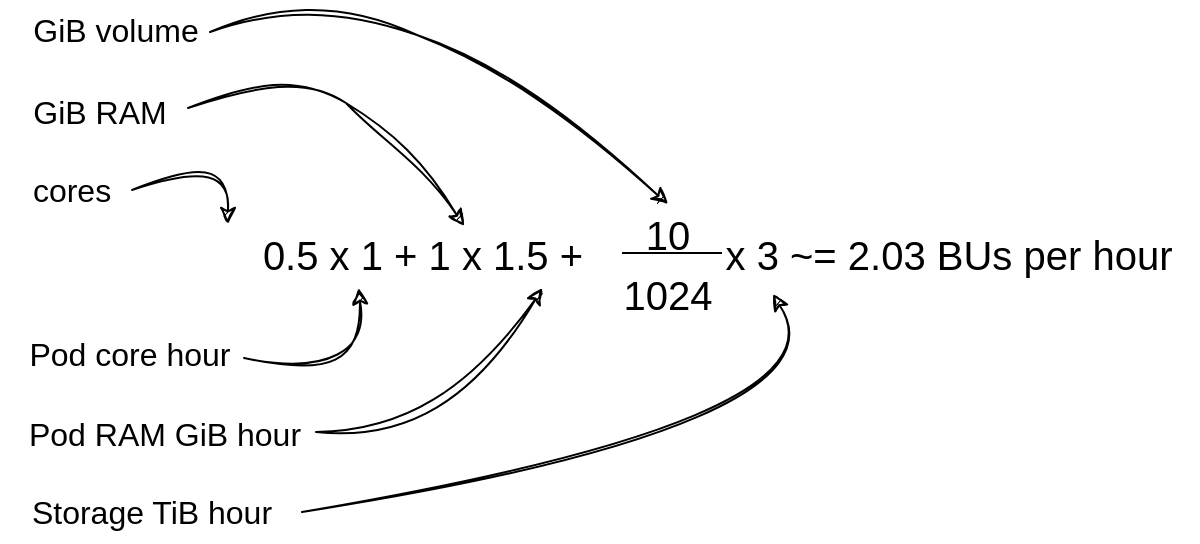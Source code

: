 <mxfile version="24.2.8" type="device">
  <diagram name="Page-1" id="nPhEMIKJ8trP1odD_Ibm">
    <mxGraphModel dx="1364" dy="688" grid="1" gridSize="10" guides="1" tooltips="1" connect="1" arrows="1" fold="1" page="1" pageScale="1" pageWidth="850" pageHeight="1100" math="0" shadow="0">
      <root>
        <mxCell id="0" />
        <mxCell id="1" parent="0" />
        <mxCell id="pjsbcFSUHYRexGqAVGd9-38" value="" style="curved=1;endArrow=classic;html=1;rounded=0;exitX=1;exitY=0.5;exitDx=0;exitDy=0;entryX=0;entryY=0;entryDx=0;entryDy=0;sketch=1;curveFitting=1;jiggle=2;" edge="1" parent="1" source="pjsbcFSUHYRexGqAVGd9-11" target="pjsbcFSUHYRexGqAVGd9-1">
          <mxGeometry width="50" height="50" relative="1" as="geometry">
            <mxPoint x="131" y="240" as="sourcePoint" />
            <mxPoint x="181" y="290" as="targetPoint" />
            <Array as="points">
              <mxPoint x="140" y="250" />
            </Array>
          </mxGeometry>
        </mxCell>
        <mxCell id="pjsbcFSUHYRexGqAVGd9-1" value="&lt;font style=&quot;font-size: 20px;&quot;&gt;0.5 x 1 + 1 x 1.5 +&lt;/font&gt;" style="text;html=1;align=center;verticalAlign=middle;whiteSpace=wrap;rounded=0;" vertex="1" parent="1">
          <mxGeometry x="140" y="290" width="195" height="30" as="geometry" />
        </mxCell>
        <mxCell id="pjsbcFSUHYRexGqAVGd9-2" value="&lt;font style=&quot;font-size: 20px;&quot;&gt;10&lt;/font&gt;" style="text;html=1;align=center;verticalAlign=middle;whiteSpace=wrap;rounded=0;" vertex="1" parent="1">
          <mxGeometry x="330" y="280" width="60" height="30" as="geometry" />
        </mxCell>
        <mxCell id="pjsbcFSUHYRexGqAVGd9-3" value="&lt;font style=&quot;font-size: 20px;&quot;&gt;1024&lt;/font&gt;" style="text;html=1;align=center;verticalAlign=middle;whiteSpace=wrap;rounded=0;" vertex="1" parent="1">
          <mxGeometry x="330" y="310" width="60" height="30" as="geometry" />
        </mxCell>
        <mxCell id="pjsbcFSUHYRexGqAVGd9-6" value="" style="endArrow=none;html=1;rounded=0;" edge="1" parent="1">
          <mxGeometry width="50" height="50" relative="1" as="geometry">
            <mxPoint x="337" y="304.5" as="sourcePoint" />
            <mxPoint x="387" y="304.5" as="targetPoint" />
            <Array as="points">
              <mxPoint x="367" y="304.5" />
            </Array>
          </mxGeometry>
        </mxCell>
        <mxCell id="pjsbcFSUHYRexGqAVGd9-10" value="&lt;font style=&quot;font-size: 20px;&quot;&gt;x 3 ~= 2.03 BUs per hour&lt;br&gt;&lt;/font&gt;" style="text;html=1;align=center;verticalAlign=middle;resizable=0;points=[];autosize=1;strokeColor=none;fillColor=none;" vertex="1" parent="1">
          <mxGeometry x="375" y="285" width="250" height="40" as="geometry" />
        </mxCell>
        <mxCell id="pjsbcFSUHYRexGqAVGd9-11" value="&lt;font style=&quot;font-size: 16px;&quot;&gt;cores&lt;/font&gt;" style="text;html=1;align=center;verticalAlign=middle;whiteSpace=wrap;rounded=0;" vertex="1" parent="1">
          <mxGeometry x="32" y="258" width="60" height="30" as="geometry" />
        </mxCell>
        <mxCell id="pjsbcFSUHYRexGqAVGd9-13" value="&lt;font style=&quot;font-size: 16px;&quot;&gt;Storage TiB hour&lt;/font&gt;" style="text;html=1;align=center;verticalAlign=middle;whiteSpace=wrap;rounded=0;" vertex="1" parent="1">
          <mxGeometry x="27" y="419" width="150" height="30" as="geometry" />
        </mxCell>
        <mxCell id="pjsbcFSUHYRexGqAVGd9-14" value="&lt;font style=&quot;font-size: 16px;&quot;&gt;Pod RAM GiB hour&lt;/font&gt;" style="text;html=1;align=center;verticalAlign=middle;whiteSpace=wrap;rounded=0;" vertex="1" parent="1">
          <mxGeometry x="36" y="380" width="145" height="30" as="geometry" />
        </mxCell>
        <mxCell id="pjsbcFSUHYRexGqAVGd9-15" value="&lt;font style=&quot;font-size: 16px;&quot;&gt;Pod core hour&lt;/font&gt;" style="text;html=1;align=center;verticalAlign=middle;whiteSpace=wrap;rounded=0;" vertex="1" parent="1">
          <mxGeometry x="36" y="340" width="110" height="30" as="geometry" />
        </mxCell>
        <mxCell id="pjsbcFSUHYRexGqAVGd9-16" value="&lt;font style=&quot;font-size: 16px;&quot;&gt;GiB volume&lt;/font&gt;" style="text;html=1;align=center;verticalAlign=middle;whiteSpace=wrap;rounded=0;" vertex="1" parent="1">
          <mxGeometry x="34" y="178" width="100" height="30" as="geometry" />
        </mxCell>
        <mxCell id="pjsbcFSUHYRexGqAVGd9-17" value="&lt;font style=&quot;font-size: 16px;&quot;&gt;GiB RAM&lt;/font&gt;" style="text;html=1;align=center;verticalAlign=middle;whiteSpace=wrap;rounded=0;" vertex="1" parent="1">
          <mxGeometry x="26" y="219" width="100" height="30" as="geometry" />
        </mxCell>
        <mxCell id="pjsbcFSUHYRexGqAVGd9-34" value="" style="curved=1;endArrow=classic;html=1;rounded=0;strokeColor=none;targetPerimeterSpacing=0;sourcePerimeterSpacing=0;strokeWidth=5;sketch=1;curveFitting=1;jiggle=2;" edge="1" parent="1">
          <mxGeometry width="50" height="50" relative="1" as="geometry">
            <mxPoint x="157" y="374" as="sourcePoint" />
            <mxPoint x="207" y="324" as="targetPoint" />
            <Array as="points">
              <mxPoint x="207" y="374" />
              <mxPoint x="157" y="324" />
            </Array>
          </mxGeometry>
        </mxCell>
        <mxCell id="pjsbcFSUHYRexGqAVGd9-35" value="" style="curved=1;endArrow=classic;html=1;rounded=0;entryX=0.335;entryY=1.067;entryDx=0;entryDy=0;entryPerimeter=0;sketch=1;curveFitting=1;jiggle=2;" edge="1" parent="1" target="pjsbcFSUHYRexGqAVGd9-1">
          <mxGeometry width="50" height="50" relative="1" as="geometry">
            <mxPoint x="148" y="357" as="sourcePoint" />
            <mxPoint x="198" y="307" as="targetPoint" />
            <Array as="points">
              <mxPoint x="210" y="370" />
            </Array>
          </mxGeometry>
        </mxCell>
        <mxCell id="pjsbcFSUHYRexGqAVGd9-36" value="" style="curved=1;endArrow=classic;html=1;rounded=0;entryX=0.806;entryY=1.067;entryDx=0;entryDy=0;entryPerimeter=0;sketch=1;curveFitting=1;jiggle=2;" edge="1" parent="1" target="pjsbcFSUHYRexGqAVGd9-1">
          <mxGeometry width="50" height="50" relative="1" as="geometry">
            <mxPoint x="184" y="394" as="sourcePoint" />
            <mxPoint x="234" y="344" as="targetPoint" />
            <Array as="points">
              <mxPoint x="250" y="400" />
            </Array>
          </mxGeometry>
        </mxCell>
        <mxCell id="pjsbcFSUHYRexGqAVGd9-37" value="" style="curved=1;endArrow=classic;html=1;rounded=0;exitX=1;exitY=0.5;exitDx=0;exitDy=0;entryX=0.15;entryY=1;entryDx=0;entryDy=0;entryPerimeter=0;sketch=1;curveFitting=1;jiggle=2;" edge="1" parent="1" source="pjsbcFSUHYRexGqAVGd9-13" target="pjsbcFSUHYRexGqAVGd9-10">
          <mxGeometry width="50" height="50" relative="1" as="geometry">
            <mxPoint x="400" y="389" as="sourcePoint" />
            <mxPoint x="450" y="339" as="targetPoint" />
            <Array as="points">
              <mxPoint x="450" y="389" />
            </Array>
          </mxGeometry>
        </mxCell>
        <mxCell id="pjsbcFSUHYRexGqAVGd9-41" value="" style="curved=1;endArrow=classic;html=1;rounded=0;exitX=1;exitY=0.5;exitDx=0;exitDy=0;entryX=0.606;entryY=0.033;entryDx=0;entryDy=0;sketch=1;curveFitting=1;jiggle=2;entryPerimeter=0;" edge="1" parent="1" target="pjsbcFSUHYRexGqAVGd9-1">
          <mxGeometry width="50" height="50" relative="1" as="geometry">
            <mxPoint x="120" y="232" as="sourcePoint" />
            <mxPoint x="193" y="249" as="targetPoint" />
            <Array as="points">
              <mxPoint x="168" y="209" />
              <mxPoint x="230" y="250" />
            </Array>
          </mxGeometry>
        </mxCell>
        <mxCell id="pjsbcFSUHYRexGqAVGd9-43" value="" style="curved=1;endArrow=classic;html=1;rounded=0;exitX=1;exitY=0.5;exitDx=0;exitDy=0;entryX=0.5;entryY=0;entryDx=0;entryDy=0;sketch=1;curveFitting=1;jiggle=2;" edge="1" parent="1" target="pjsbcFSUHYRexGqAVGd9-2">
          <mxGeometry width="50" height="50" relative="1" as="geometry">
            <mxPoint x="131" y="194" as="sourcePoint" />
            <mxPoint x="279" y="253" as="targetPoint" />
            <Array as="points">
              <mxPoint x="179" y="171" />
              <mxPoint x="290" y="220" />
            </Array>
          </mxGeometry>
        </mxCell>
      </root>
    </mxGraphModel>
  </diagram>
</mxfile>
